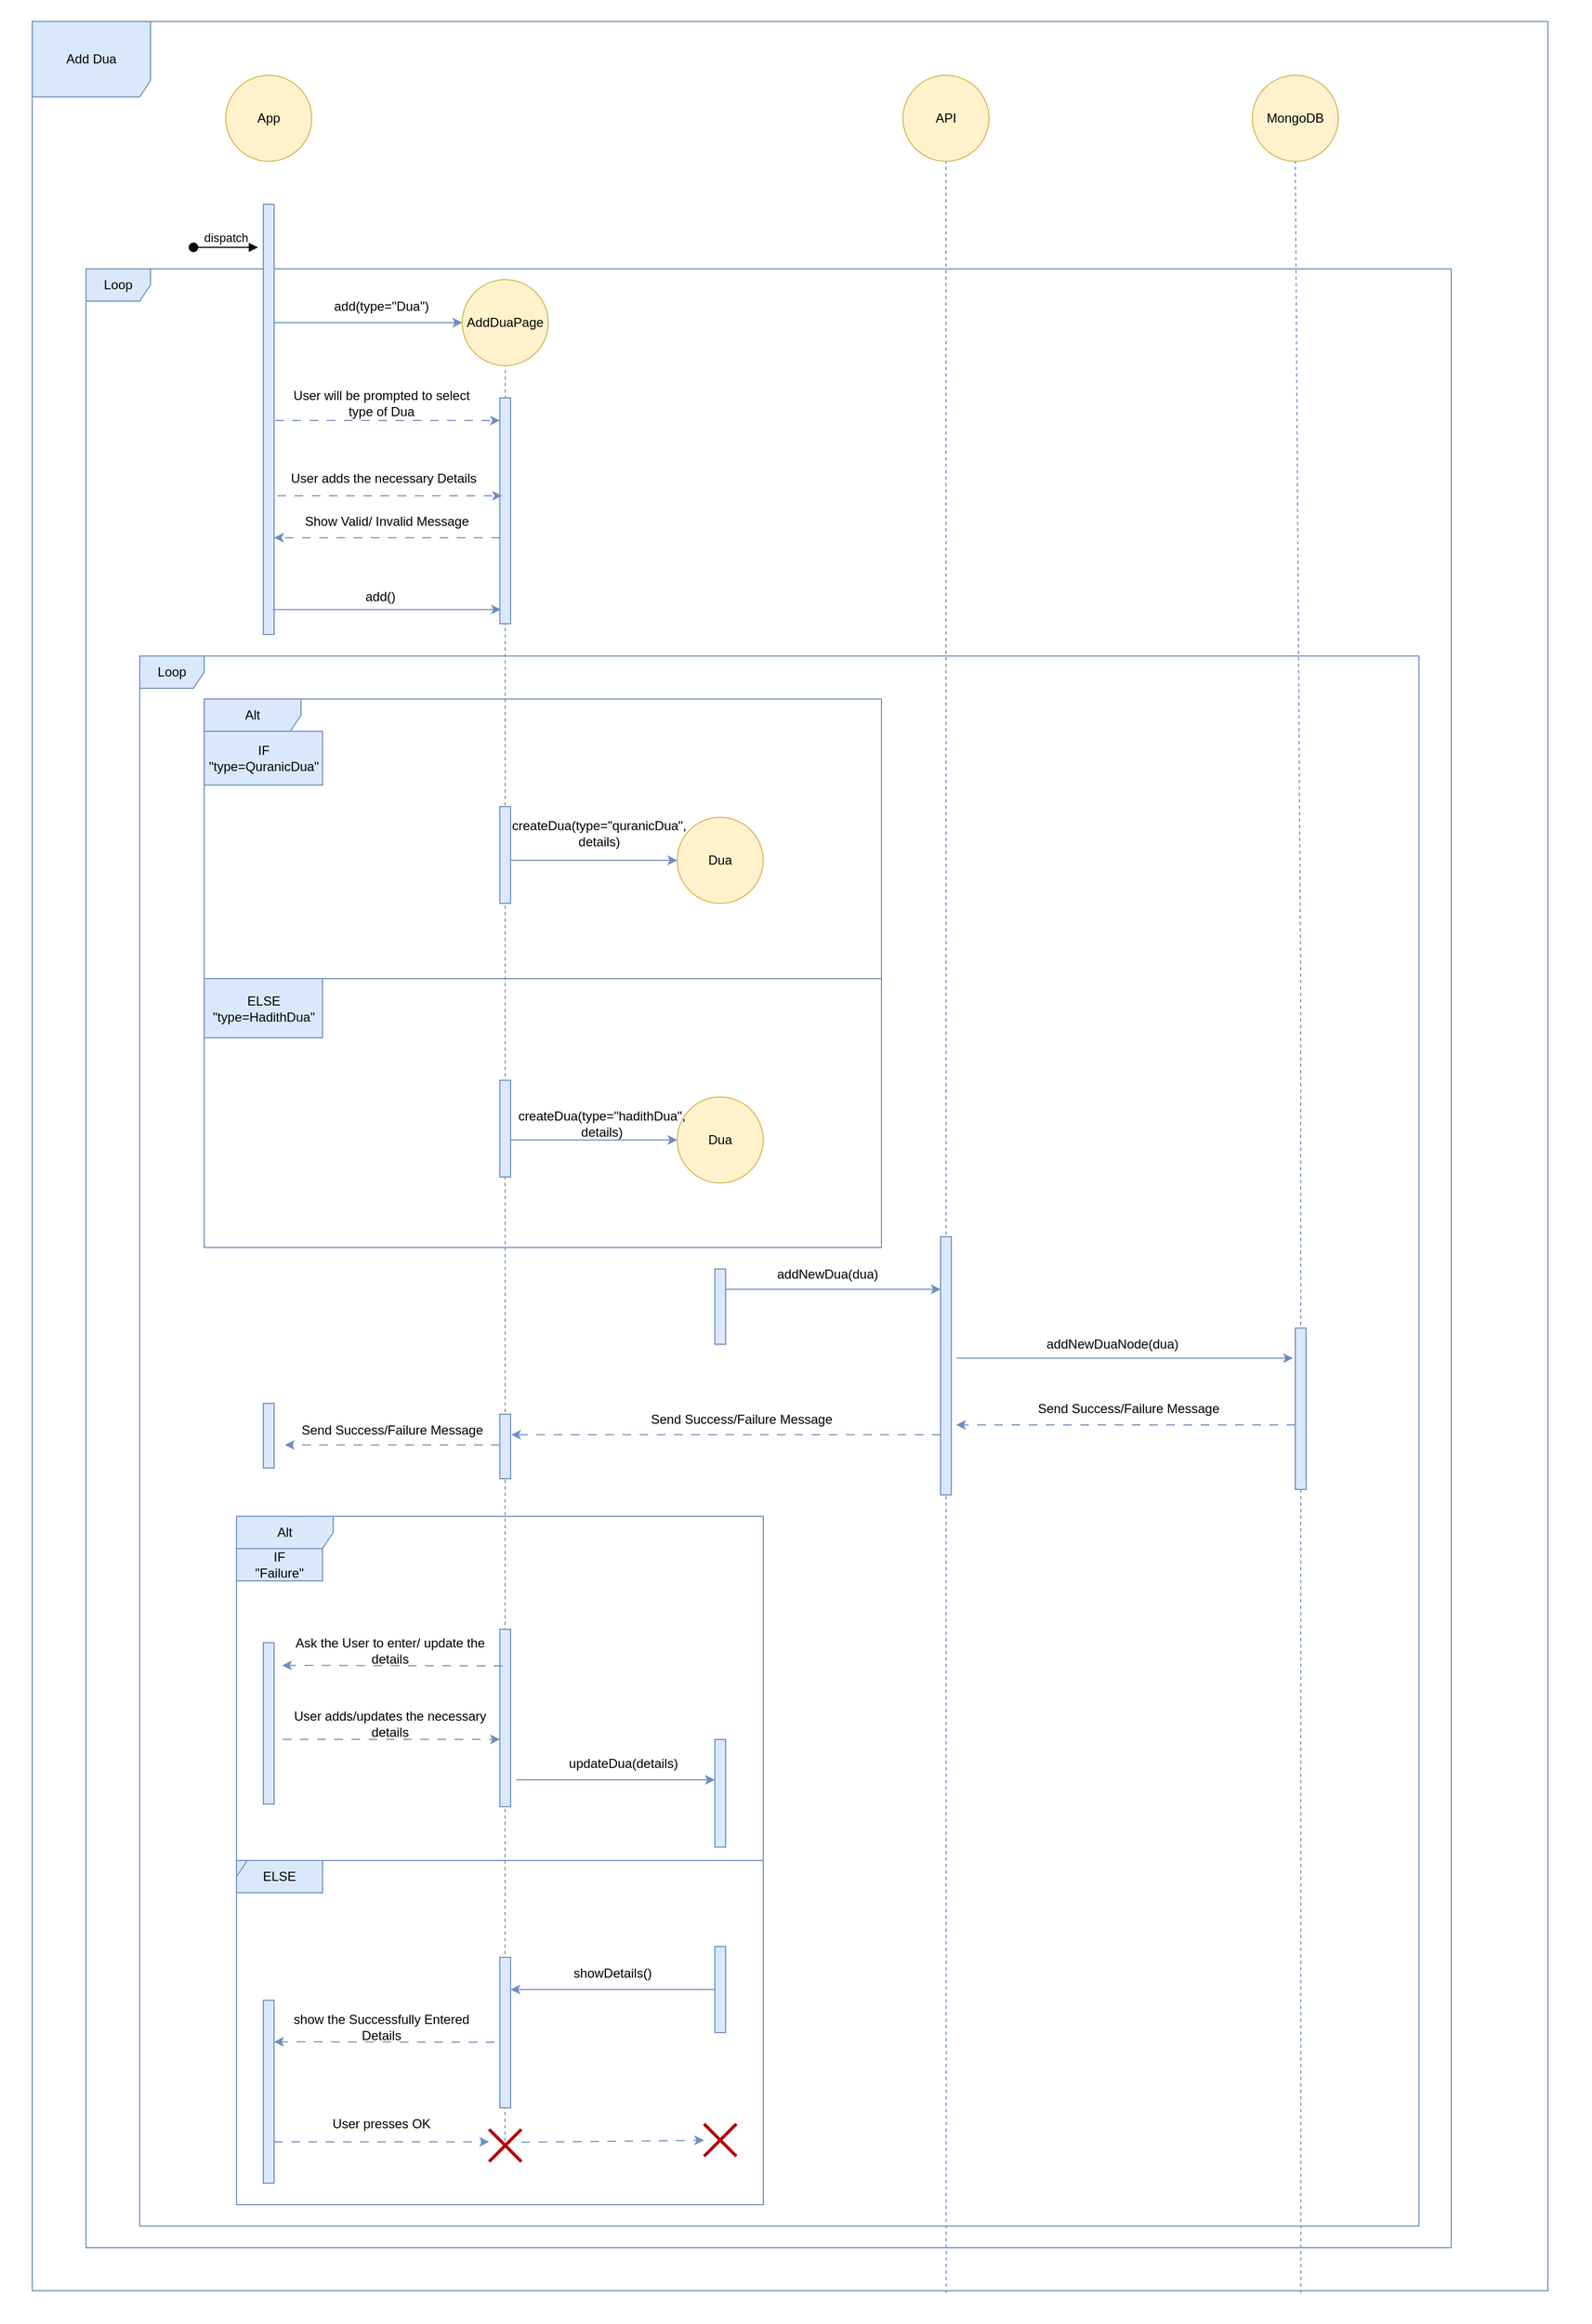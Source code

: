 <mxfile version="22.1.4" type="device">
  <diagram name="Page-1" id="2YBvvXClWsGukQMizWep">
    <mxGraphModel dx="4350" dy="2803" grid="1" gridSize="10" guides="1" tooltips="1" connect="1" arrows="1" fold="1" page="1" pageScale="1" pageWidth="850" pageHeight="1100" math="0" shadow="0">
      <root>
        <mxCell id="0" />
        <mxCell id="1" parent="0" />
        <mxCell id="ZtMZNj4k6sN_AE68zlNE-110" value="" style="endArrow=none;dashed=1;html=1;rounded=0;entryX=0.5;entryY=1;entryDx=0;entryDy=0;fillColor=#dae8fc;strokeColor=#6c8ebf;exitX=0.156;exitY=1.002;exitDx=0;exitDy=0;exitPerimeter=0;" edge="1" parent="1" source="ZtMZNj4k6sN_AE68zlNE-77" target="PTGc_cxeWPIYV6TBkI2--2">
          <mxGeometry width="50" height="50" relative="1" as="geometry">
            <mxPoint x="710" y="2092" as="sourcePoint" />
            <mxPoint x="710" y="110" as="targetPoint" />
            <Array as="points" />
          </mxGeometry>
        </mxCell>
        <mxCell id="ZtMZNj4k6sN_AE68zlNE-72" value="" style="endArrow=none;dashed=1;html=1;rounded=0;entryX=0.5;entryY=1;entryDx=0;entryDy=0;fillColor=#dae8fc;strokeColor=#6c8ebf;exitX=0.513;exitY=0.624;exitDx=0;exitDy=0;exitPerimeter=0;" edge="1" parent="1" source="ZtMZNj4k6sN_AE68zlNE-69" target="ZtMZNj4k6sN_AE68zlNE-96">
          <mxGeometry width="50" height="50" relative="1" as="geometry">
            <mxPoint x="300" y="1957" as="sourcePoint" />
            <mxPoint x="490" y="1200.02" as="targetPoint" />
            <Array as="points" />
          </mxGeometry>
        </mxCell>
        <mxCell id="ZtMZNj4k6sN_AE68zlNE-79" value="" style="rounded=0;whiteSpace=wrap;html=1;strokeColor=none;" vertex="1" parent="1">
          <mxGeometry x="-180" y="-50" width="1480" height="2160" as="geometry" />
        </mxCell>
        <mxCell id="ZtMZNj4k6sN_AE68zlNE-73" value="" style="endArrow=none;dashed=1;html=1;rounded=0;entryX=0.5;entryY=1;entryDx=0;entryDy=0;fillColor=#dae8fc;strokeColor=#6c8ebf;exitX=0.603;exitY=1.001;exitDx=0;exitDy=0;exitPerimeter=0;" edge="1" parent="1" source="ZtMZNj4k6sN_AE68zlNE-77" target="PTGc_cxeWPIYV6TBkI2--3">
          <mxGeometry width="50" height="50" relative="1" as="geometry">
            <mxPoint x="700" y="1614.167" as="sourcePoint" />
            <mxPoint x="500" y="490" as="targetPoint" />
            <Array as="points" />
          </mxGeometry>
        </mxCell>
        <mxCell id="ZtMZNj4k6sN_AE68zlNE-76" value="" style="endArrow=none;dashed=1;html=1;rounded=0;entryX=0.5;entryY=1;entryDx=0;entryDy=0;fillColor=#dae8fc;strokeColor=#6c8ebf;exitX=0.837;exitY=1.001;exitDx=0;exitDy=0;exitPerimeter=0;" edge="1" parent="1" source="ZtMZNj4k6sN_AE68zlNE-77" target="PTGc_cxeWPIYV6TBkI2--5">
          <mxGeometry width="50" height="50" relative="1" as="geometry">
            <mxPoint x="1029.6" y="1614.167" as="sourcePoint" />
            <mxPoint x="1029.6" y="100" as="targetPoint" />
            <Array as="points">
              <mxPoint x="1030" y="860" />
            </Array>
          </mxGeometry>
        </mxCell>
        <mxCell id="ZtMZNj4k6sN_AE68zlNE-71" value="" style="endArrow=none;dashed=1;html=1;rounded=0;entryX=0.5;entryY=1;entryDx=0;entryDy=0;fillColor=#dae8fc;strokeColor=#6c8ebf;exitX=0.495;exitY=0.566;exitDx=0;exitDy=0;exitPerimeter=0;" edge="1" parent="1" source="ZtMZNj4k6sN_AE68zlNE-53" target="ZtMZNj4k6sN_AE68zlNE-3">
          <mxGeometry width="50" height="50" relative="1" as="geometry">
            <mxPoint x="80" y="1573.243" as="sourcePoint" />
            <mxPoint x="80.5" y="109.99" as="targetPoint" />
            <Array as="points" />
          </mxGeometry>
        </mxCell>
        <mxCell id="PTGc_cxeWPIYV6TBkI2--2" value="App" style="ellipse;whiteSpace=wrap;html=1;aspect=fixed;fillColor=#fff2cc;strokeColor=#d6b656;" parent="1" vertex="1">
          <mxGeometry x="30" y="20" width="80" height="80" as="geometry" />
        </mxCell>
        <mxCell id="PTGc_cxeWPIYV6TBkI2--3" value="&lt;div&gt;API&lt;/div&gt;" style="ellipse;whiteSpace=wrap;html=1;aspect=fixed;fillColor=#fff2cc;strokeColor=#d6b656;" parent="1" vertex="1">
          <mxGeometry x="660" y="20" width="80" height="80" as="geometry" />
        </mxCell>
        <mxCell id="PTGc_cxeWPIYV6TBkI2--5" value="&lt;div&gt;MongoDB&lt;/div&gt;" style="ellipse;whiteSpace=wrap;html=1;aspect=fixed;fillColor=#fff2cc;strokeColor=#d6b656;" parent="1" vertex="1">
          <mxGeometry x="985" y="20" width="80" height="80" as="geometry" />
        </mxCell>
        <mxCell id="PTGc_cxeWPIYV6TBkI2--6" value="" style="endArrow=classic;html=1;rounded=0;fillColor=#dae8fc;strokeColor=#6c8ebf;entryX=0;entryY=0.5;entryDx=0;entryDy=0;" parent="1" target="ZtMZNj4k6sN_AE68zlNE-3" edge="1">
          <mxGeometry width="50" height="50" relative="1" as="geometry">
            <mxPoint x="75" y="250" as="sourcePoint" />
            <mxPoint x="200.541" y="250" as="targetPoint" />
          </mxGeometry>
        </mxCell>
        <mxCell id="PTGc_cxeWPIYV6TBkI2--19" value="Loop" style="shape=umlFrame;whiteSpace=wrap;html=1;pointerEvents=0;fillColor=#dae8fc;strokeColor=#6c8ebf;" parent="1" vertex="1">
          <mxGeometry x="-100" y="200" width="1270" height="1840" as="geometry" />
        </mxCell>
        <mxCell id="PTGc_cxeWPIYV6TBkI2--29" value="" style="html=1;points=[[0,0,0,0,5],[0,1,0,0,-5],[1,0,0,0,5],[1,1,0,0,-5]];perimeter=orthogonalPerimeter;outlineConnect=0;targetShapes=umlLifeline;portConstraint=eastwest;newEdgeStyle={&quot;curved&quot;:0,&quot;rounded&quot;:0};fillColor=#dae8fc;strokeColor=#6c8ebf;" parent="1" vertex="1">
          <mxGeometry x="65" y="140" width="10" height="400" as="geometry" />
        </mxCell>
        <mxCell id="ZtMZNj4k6sN_AE68zlNE-3" value="AddDuaPage" style="ellipse;whiteSpace=wrap;html=1;aspect=fixed;fillColor=#fff2cc;strokeColor=#d6b656;" vertex="1" parent="1">
          <mxGeometry x="250" y="210" width="80" height="80" as="geometry" />
        </mxCell>
        <mxCell id="ZtMZNj4k6sN_AE68zlNE-4" value="add()" style="text;html=1;fillColor=none;align=center;verticalAlign=middle;whiteSpace=wrap;rounded=0;" vertex="1" parent="1">
          <mxGeometry x="144.07" y="490" width="60" height="30" as="geometry" />
        </mxCell>
        <mxCell id="ZtMZNj4k6sN_AE68zlNE-10" value="" style="endArrow=classic;html=1;rounded=0;fillColor=#dae8fc;strokeColor=#6c8ebf;exitX=1.1;exitY=0.555;exitDx=0;exitDy=0;exitPerimeter=0;dashed=1;dashPattern=8 8;" edge="1" parent="1">
          <mxGeometry width="50" height="50" relative="1" as="geometry">
            <mxPoint x="76" y="340.95" as="sourcePoint" />
            <mxPoint x="285" y="340.95" as="targetPoint" />
          </mxGeometry>
        </mxCell>
        <mxCell id="ZtMZNj4k6sN_AE68zlNE-11" value="User will be prompted to select type of Dua" style="text;html=1;fillColor=none;align=center;verticalAlign=middle;whiteSpace=wrap;rounded=0;" vertex="1" parent="1">
          <mxGeometry x="80" y="310" width="190" height="30" as="geometry" />
        </mxCell>
        <mxCell id="ZtMZNj4k6sN_AE68zlNE-12" value="" style="endArrow=classic;html=1;rounded=0;fillColor=#dae8fc;strokeColor=#6c8ebf;dashed=1;dashPattern=8 8;" edge="1" parent="1">
          <mxGeometry width="50" height="50" relative="1" as="geometry">
            <mxPoint x="285" y="450" as="sourcePoint" />
            <mxPoint x="75" y="450" as="targetPoint" />
          </mxGeometry>
        </mxCell>
        <mxCell id="ZtMZNj4k6sN_AE68zlNE-13" value="Show Valid/ Invalid Message" style="text;html=1;fillColor=none;align=center;verticalAlign=middle;whiteSpace=wrap;rounded=0;" vertex="1" parent="1">
          <mxGeometry x="85" y="420" width="190" height="30" as="geometry" />
        </mxCell>
        <mxCell id="ZtMZNj4k6sN_AE68zlNE-14" value="" style="endArrow=classic;html=1;rounded=0;fillColor=#dae8fc;strokeColor=#6c8ebf;entryX=0.187;entryY=0.545;entryDx=0;entryDy=0;entryPerimeter=0;" edge="1" parent="1">
          <mxGeometry width="50" height="50" relative="1" as="geometry">
            <mxPoint x="74.07" y="516.7" as="sourcePoint" />
            <mxPoint x="285.94" y="516.7" as="targetPoint" />
          </mxGeometry>
        </mxCell>
        <mxCell id="ZtMZNj4k6sN_AE68zlNE-15" value="add(type=&quot;Dua&quot;)" style="text;html=1;fillColor=none;align=center;verticalAlign=middle;whiteSpace=wrap;rounded=0;" vertex="1" parent="1">
          <mxGeometry x="145" y="220" width="60" height="30" as="geometry" />
        </mxCell>
        <mxCell id="ZtMZNj4k6sN_AE68zlNE-19" value="" style="html=1;points=[[0,0,0,0,5],[0,1,0,0,-5],[1,0,0,0,5],[1,1,0,0,-5]];perimeter=orthogonalPerimeter;outlineConnect=0;targetShapes=umlLifeline;portConstraint=eastwest;newEdgeStyle={&quot;curved&quot;:0,&quot;rounded&quot;:0};fillColor=#dae8fc;strokeColor=#6c8ebf;" vertex="1" parent="1">
          <mxGeometry x="485" y="1130" width="10" height="70" as="geometry" />
        </mxCell>
        <mxCell id="ZtMZNj4k6sN_AE68zlNE-20" value="" style="html=1;points=[[0,0,0,0,5],[0,1,0,0,-5],[1,0,0,0,5],[1,1,0,0,-5]];perimeter=orthogonalPerimeter;outlineConnect=0;targetShapes=umlLifeline;portConstraint=eastwest;newEdgeStyle={&quot;curved&quot;:0,&quot;rounded&quot;:0};fillColor=#dae8fc;strokeColor=#6c8ebf;" vertex="1" parent="1">
          <mxGeometry x="695" y="1100" width="10" height="240" as="geometry" />
        </mxCell>
        <mxCell id="ZtMZNj4k6sN_AE68zlNE-21" value="addNewDua(dua)" style="text;html=1;fillColor=none;align=center;verticalAlign=middle;whiteSpace=wrap;rounded=0;" vertex="1" parent="1">
          <mxGeometry x="560" y="1120" width="60" height="30" as="geometry" />
        </mxCell>
        <mxCell id="ZtMZNj4k6sN_AE68zlNE-22" value="" style="endArrow=classic;html=1;rounded=0;fillColor=#dae8fc;strokeColor=#6c8ebf;" edge="1" parent="1">
          <mxGeometry width="50" height="50" relative="1" as="geometry">
            <mxPoint x="495" y="1148.89" as="sourcePoint" />
            <mxPoint x="695" y="1148.89" as="targetPoint" />
          </mxGeometry>
        </mxCell>
        <mxCell id="ZtMZNj4k6sN_AE68zlNE-23" value="" style="html=1;points=[[0,0,0,0,5],[0,1,0,0,-5],[1,0,0,0,5],[1,1,0,0,-5]];perimeter=orthogonalPerimeter;outlineConnect=0;targetShapes=umlLifeline;portConstraint=eastwest;newEdgeStyle={&quot;curved&quot;:0,&quot;rounded&quot;:0};fillColor=#dae8fc;strokeColor=#6c8ebf;" vertex="1" parent="1">
          <mxGeometry x="1025" y="1184.86" width="10" height="150.14" as="geometry" />
        </mxCell>
        <mxCell id="ZtMZNj4k6sN_AE68zlNE-24" value="addNewDuaNode(dua)" style="text;html=1;fillColor=none;align=center;verticalAlign=middle;whiteSpace=wrap;rounded=0;" vertex="1" parent="1">
          <mxGeometry x="825" y="1185" width="60" height="30" as="geometry" />
        </mxCell>
        <mxCell id="ZtMZNj4k6sN_AE68zlNE-25" value="" style="endArrow=classic;html=1;rounded=0;fillColor=#dae8fc;strokeColor=#6c8ebf;entryX=-0.225;entryY=0.187;entryDx=0;entryDy=0;entryPerimeter=0;" edge="1" parent="1" target="ZtMZNj4k6sN_AE68zlNE-23">
          <mxGeometry width="50" height="50" relative="1" as="geometry">
            <mxPoint x="710" y="1212.936" as="sourcePoint" />
            <mxPoint x="985" y="1265" as="targetPoint" />
          </mxGeometry>
        </mxCell>
        <mxCell id="ZtMZNj4k6sN_AE68zlNE-28" value="" style="endArrow=classic;html=1;rounded=0;fillColor=#dae8fc;strokeColor=#6c8ebf;dashed=1;dashPattern=8 8;entryX=0.956;entryY=0.829;entryDx=0;entryDy=0;entryPerimeter=0;" edge="1" parent="1">
          <mxGeometry width="50" height="50" relative="1" as="geometry">
            <mxPoint x="1025" y="1275" as="sourcePoint" />
            <mxPoint x="709.56" y="1275" as="targetPoint" />
          </mxGeometry>
        </mxCell>
        <mxCell id="ZtMZNj4k6sN_AE68zlNE-29" value="Send Success/Failure Message" style="text;html=1;fillColor=none;align=center;verticalAlign=middle;whiteSpace=wrap;rounded=0;" vertex="1" parent="1">
          <mxGeometry x="775" y="1244.93" width="190" height="30" as="geometry" />
        </mxCell>
        <mxCell id="ZtMZNj4k6sN_AE68zlNE-30" value="" style="html=1;points=[[0,0,0,0,5],[0,1,0,0,-5],[1,0,0,0,5],[1,1,0,0,-5]];perimeter=orthogonalPerimeter;outlineConnect=0;targetShapes=umlLifeline;portConstraint=eastwest;newEdgeStyle={&quot;curved&quot;:0,&quot;rounded&quot;:0};fillColor=#dae8fc;strokeColor=#6c8ebf;" vertex="1" parent="1">
          <mxGeometry x="285" y="1265" width="10" height="60" as="geometry" />
        </mxCell>
        <mxCell id="ZtMZNj4k6sN_AE68zlNE-31" value="" style="endArrow=classic;html=1;rounded=0;fillColor=#dae8fc;strokeColor=#6c8ebf;dashed=1;dashPattern=8 8;entryX=1.062;entryY=0.319;entryDx=0;entryDy=0;entryPerimeter=0;" edge="1" parent="1" source="ZtMZNj4k6sN_AE68zlNE-20" target="ZtMZNj4k6sN_AE68zlNE-30">
          <mxGeometry width="50" height="50" relative="1" as="geometry">
            <mxPoint x="700" y="1284.14" as="sourcePoint" />
            <mxPoint x="305" y="1285" as="targetPoint" />
          </mxGeometry>
        </mxCell>
        <mxCell id="ZtMZNj4k6sN_AE68zlNE-32" value="Send Success/Failure Message" style="text;html=1;fillColor=none;align=center;verticalAlign=middle;whiteSpace=wrap;rounded=0;" vertex="1" parent="1">
          <mxGeometry x="415" y="1255" width="190" height="30" as="geometry" />
        </mxCell>
        <mxCell id="ZtMZNj4k6sN_AE68zlNE-33" value="" style="html=1;points=[[0,0,0,0,5],[0,1,0,0,-5],[1,0,0,0,5],[1,1,0,0,-5]];perimeter=orthogonalPerimeter;outlineConnect=0;targetShapes=umlLifeline;portConstraint=eastwest;newEdgeStyle={&quot;curved&quot;:0,&quot;rounded&quot;:0};fillColor=#dae8fc;strokeColor=#6c8ebf;" vertex="1" parent="1">
          <mxGeometry x="65" y="1477.5" width="10" height="150" as="geometry" />
        </mxCell>
        <mxCell id="ZtMZNj4k6sN_AE68zlNE-34" value="" style="endArrow=classic;html=1;rounded=0;fillColor=#dae8fc;strokeColor=#6c8ebf;dashed=1;dashPattern=8 8;entryX=0.956;entryY=0.829;entryDx=0;entryDy=0;entryPerimeter=0;" edge="1" parent="1" source="ZtMZNj4k6sN_AE68zlNE-30">
          <mxGeometry width="50" height="50" relative="1" as="geometry">
            <mxPoint x="255" y="1305" as="sourcePoint" />
            <mxPoint x="85.0" y="1293.57" as="targetPoint" />
          </mxGeometry>
        </mxCell>
        <mxCell id="ZtMZNj4k6sN_AE68zlNE-35" value="Send Success/Failure Message" style="text;html=1;fillColor=none;align=center;verticalAlign=middle;whiteSpace=wrap;rounded=0;" vertex="1" parent="1">
          <mxGeometry x="90" y="1265" width="190" height="30" as="geometry" />
        </mxCell>
        <mxCell id="ZtMZNj4k6sN_AE68zlNE-36" value="" style="html=1;points=[[0,0,0,0,5],[0,1,0,0,-5],[1,0,0,0,5],[1,1,0,0,-5]];perimeter=orthogonalPerimeter;outlineConnect=0;targetShapes=umlLifeline;portConstraint=eastwest;newEdgeStyle={&quot;curved&quot;:0,&quot;rounded&quot;:0};fillColor=#dae8fc;strokeColor=#6c8ebf;" vertex="1" parent="1">
          <mxGeometry x="65" y="1255" width="10" height="60" as="geometry" />
        </mxCell>
        <mxCell id="ZtMZNj4k6sN_AE68zlNE-37" value="" style="html=1;points=[[0,0,0,0,5],[0,1,0,0,-5],[1,0,0,0,5],[1,1,0,0,-5]];perimeter=orthogonalPerimeter;outlineConnect=0;targetShapes=umlLifeline;portConstraint=eastwest;newEdgeStyle={&quot;curved&quot;:0,&quot;rounded&quot;:0};fillColor=#dae8fc;strokeColor=#6c8ebf;" vertex="1" parent="1">
          <mxGeometry x="285" y="1465" width="10" height="165" as="geometry" />
        </mxCell>
        <mxCell id="ZtMZNj4k6sN_AE68zlNE-38" value="" style="endArrow=classic;html=1;rounded=0;fillColor=#dae8fc;strokeColor=#6c8ebf;dashed=1;dashPattern=8 8;entryX=0.956;entryY=0.829;entryDx=0;entryDy=0;entryPerimeter=0;" edge="1" parent="1">
          <mxGeometry width="50" height="50" relative="1" as="geometry">
            <mxPoint x="287.5" y="1499" as="sourcePoint" />
            <mxPoint x="82.5" y="1498.57" as="targetPoint" />
          </mxGeometry>
        </mxCell>
        <mxCell id="ZtMZNj4k6sN_AE68zlNE-39" value="Ask the User to enter/ update the details" style="text;html=1;fillColor=none;align=center;verticalAlign=middle;whiteSpace=wrap;rounded=0;" vertex="1" parent="1">
          <mxGeometry x="87.5" y="1470" width="190" height="30" as="geometry" />
        </mxCell>
        <mxCell id="ZtMZNj4k6sN_AE68zlNE-40" value="" style="endArrow=classic;html=1;rounded=0;fillColor=#dae8fc;strokeColor=#6c8ebf;exitX=1.1;exitY=0.555;exitDx=0;exitDy=0;exitPerimeter=0;dashed=1;dashPattern=8 8;" edge="1" parent="1" target="ZtMZNj4k6sN_AE68zlNE-37">
          <mxGeometry width="50" height="50" relative="1" as="geometry">
            <mxPoint x="83" y="1567.41" as="sourcePoint" />
            <mxPoint x="295" y="1565" as="targetPoint" />
          </mxGeometry>
        </mxCell>
        <mxCell id="ZtMZNj4k6sN_AE68zlNE-41" value="User adds/updates the necessary details" style="text;html=1;fillColor=none;align=center;verticalAlign=middle;whiteSpace=wrap;rounded=0;" vertex="1" parent="1">
          <mxGeometry x="87.5" y="1537.5" width="190" height="30" as="geometry" />
        </mxCell>
        <mxCell id="ZtMZNj4k6sN_AE68zlNE-42" value="" style="html=1;points=[[0,0,0,0,5],[0,1,0,0,-5],[1,0,0,0,5],[1,1,0,0,-5]];perimeter=orthogonalPerimeter;outlineConnect=0;targetShapes=umlLifeline;portConstraint=eastwest;newEdgeStyle={&quot;curved&quot;:0,&quot;rounded&quot;:0};fillColor=#dae8fc;strokeColor=#6c8ebf;" vertex="1" parent="1">
          <mxGeometry x="485" y="1567.5" width="10" height="100" as="geometry" />
        </mxCell>
        <mxCell id="ZtMZNj4k6sN_AE68zlNE-43" value="updateDua(details)" style="text;html=1;fillColor=none;align=center;verticalAlign=middle;whiteSpace=wrap;rounded=0;" vertex="1" parent="1">
          <mxGeometry x="370" y="1575" width="60" height="30" as="geometry" />
        </mxCell>
        <mxCell id="ZtMZNj4k6sN_AE68zlNE-44" value="" style="endArrow=classic;html=1;rounded=0;fillColor=#dae8fc;strokeColor=#6c8ebf;" edge="1" parent="1" target="ZtMZNj4k6sN_AE68zlNE-42">
          <mxGeometry width="50" height="50" relative="1" as="geometry">
            <mxPoint x="300" y="1605" as="sourcePoint" />
            <mxPoint x="455" y="1605" as="targetPoint" />
          </mxGeometry>
        </mxCell>
        <mxCell id="ZtMZNj4k6sN_AE68zlNE-45" value="Loop" style="shape=umlFrame;whiteSpace=wrap;html=1;pointerEvents=0;fillColor=#dae8fc;strokeColor=#6c8ebf;" vertex="1" parent="1">
          <mxGeometry x="-50" y="560" width="1190" height="1460" as="geometry" />
        </mxCell>
        <mxCell id="ZtMZNj4k6sN_AE68zlNE-46" value="Alt" style="shape=umlFrame;whiteSpace=wrap;html=1;pointerEvents=0;fillColor=#dae8fc;strokeColor=#6c8ebf;width=90;height=30;" vertex="1" parent="1">
          <mxGeometry x="40" y="1360" width="490" height="320" as="geometry" />
        </mxCell>
        <mxCell id="ZtMZNj4k6sN_AE68zlNE-49" value="" style="group" vertex="1" connectable="0" parent="1">
          <mxGeometry x="40" y="1680" width="80" height="30" as="geometry" />
        </mxCell>
        <mxCell id="ZtMZNj4k6sN_AE68zlNE-47" value="" style="rounded=0;whiteSpace=wrap;html=1;fillColor=#dae8fc;strokeColor=#6c8ebf;" vertex="1" parent="ZtMZNj4k6sN_AE68zlNE-49">
          <mxGeometry width="80" height="30" as="geometry" />
        </mxCell>
        <mxCell id="ZtMZNj4k6sN_AE68zlNE-48" value="ELSE" style="text;html=1;strokeColor=none;fillColor=none;align=center;verticalAlign=middle;whiteSpace=wrap;rounded=0;" vertex="1" parent="ZtMZNj4k6sN_AE68zlNE-49">
          <mxGeometry x="10" width="60" height="30" as="geometry" />
        </mxCell>
        <mxCell id="ZtMZNj4k6sN_AE68zlNE-52" value="" style="shape=umlFrame;whiteSpace=wrap;html=1;pointerEvents=0;fillColor=#dae8fc;strokeColor=#6c8ebf;width=10;height=15;" vertex="1" parent="1">
          <mxGeometry x="40" y="1680" width="490" height="320" as="geometry" />
        </mxCell>
        <mxCell id="ZtMZNj4k6sN_AE68zlNE-53" value="" style="shape=umlDestroy;whiteSpace=wrap;html=1;strokeWidth=3;targetShapes=umlLifeline;fillColor=#e51400;strokeColor=#B20000;fontColor=#ffffff;" vertex="1" parent="1">
          <mxGeometry x="275" y="1930" width="30" height="30" as="geometry" />
        </mxCell>
        <mxCell id="ZtMZNj4k6sN_AE68zlNE-54" value="" style="html=1;points=[[0,0,0,0,5],[0,1,0,0,-5],[1,0,0,0,5],[1,1,0,0,-5]];perimeter=orthogonalPerimeter;outlineConnect=0;targetShapes=umlLifeline;portConstraint=eastwest;newEdgeStyle={&quot;curved&quot;:0,&quot;rounded&quot;:0};fillColor=#dae8fc;strokeColor=#6c8ebf;" vertex="1" parent="1">
          <mxGeometry x="485" y="1760" width="10" height="80" as="geometry" />
        </mxCell>
        <mxCell id="ZtMZNj4k6sN_AE68zlNE-55" value="" style="html=1;points=[[0,0,0,0,5],[0,1,0,0,-5],[1,0,0,0,5],[1,1,0,0,-5]];perimeter=orthogonalPerimeter;outlineConnect=0;targetShapes=umlLifeline;portConstraint=eastwest;newEdgeStyle={&quot;curved&quot;:0,&quot;rounded&quot;:0};fillColor=#dae8fc;strokeColor=#6c8ebf;" vertex="1" parent="1">
          <mxGeometry x="65" y="1810" width="10" height="170" as="geometry" />
        </mxCell>
        <mxCell id="ZtMZNj4k6sN_AE68zlNE-56" value="" style="endArrow=classic;html=1;rounded=0;fillColor=#dae8fc;strokeColor=#6c8ebf;" edge="1" parent="1" source="ZtMZNj4k6sN_AE68zlNE-54" target="ZtMZNj4k6sN_AE68zlNE-62">
          <mxGeometry width="50" height="50" relative="1" as="geometry">
            <mxPoint x="375" y="1779" as="sourcePoint" />
            <mxPoint x="170.0" y="1778.57" as="targetPoint" />
          </mxGeometry>
        </mxCell>
        <mxCell id="ZtMZNj4k6sN_AE68zlNE-57" value="showDetails()" style="text;html=1;fillColor=none;align=center;verticalAlign=middle;whiteSpace=wrap;rounded=0;" vertex="1" parent="1">
          <mxGeometry x="295" y="1770" width="190" height="30" as="geometry" />
        </mxCell>
        <mxCell id="ZtMZNj4k6sN_AE68zlNE-58" value="" style="group" vertex="1" connectable="0" parent="1">
          <mxGeometry x="40" y="1390" width="80" height="30" as="geometry" />
        </mxCell>
        <mxCell id="ZtMZNj4k6sN_AE68zlNE-59" value="" style="rounded=0;whiteSpace=wrap;html=1;fillColor=#dae8fc;strokeColor=#6c8ebf;" vertex="1" parent="ZtMZNj4k6sN_AE68zlNE-58">
          <mxGeometry width="80" height="30" as="geometry" />
        </mxCell>
        <mxCell id="ZtMZNj4k6sN_AE68zlNE-60" value="IF &quot;Failure&quot;" style="text;html=1;strokeColor=none;fillColor=none;align=center;verticalAlign=middle;whiteSpace=wrap;rounded=0;" vertex="1" parent="ZtMZNj4k6sN_AE68zlNE-58">
          <mxGeometry x="10" width="60" height="30" as="geometry" />
        </mxCell>
        <mxCell id="ZtMZNj4k6sN_AE68zlNE-62" value="" style="html=1;points=[[0,0,0,0,5],[0,1,0,0,-5],[1,0,0,0,5],[1,1,0,0,-5]];perimeter=orthogonalPerimeter;outlineConnect=0;targetShapes=umlLifeline;portConstraint=eastwest;newEdgeStyle={&quot;curved&quot;:0,&quot;rounded&quot;:0};fillColor=#dae8fc;strokeColor=#6c8ebf;" vertex="1" parent="1">
          <mxGeometry x="285" y="1770" width="10" height="140" as="geometry" />
        </mxCell>
        <mxCell id="ZtMZNj4k6sN_AE68zlNE-64" value="" style="endArrow=classic;html=1;rounded=0;fillColor=#dae8fc;strokeColor=#6c8ebf;dashed=1;dashPattern=8 8;entryX=0.956;entryY=0.829;entryDx=0;entryDy=0;entryPerimeter=0;" edge="1" parent="1">
          <mxGeometry width="50" height="50" relative="1" as="geometry">
            <mxPoint x="280" y="1849" as="sourcePoint" />
            <mxPoint x="75.0" y="1848.57" as="targetPoint" />
          </mxGeometry>
        </mxCell>
        <mxCell id="ZtMZNj4k6sN_AE68zlNE-65" value="show the Successfully Entered Details" style="text;html=1;fillColor=none;align=center;verticalAlign=middle;whiteSpace=wrap;rounded=0;" vertex="1" parent="1">
          <mxGeometry x="80" y="1820" width="190" height="30" as="geometry" />
        </mxCell>
        <mxCell id="ZtMZNj4k6sN_AE68zlNE-66" value="" style="endArrow=classic;html=1;rounded=0;fillColor=#dae8fc;strokeColor=#6c8ebf;dashed=1;dashPattern=8 8;" edge="1" parent="1" source="ZtMZNj4k6sN_AE68zlNE-55" target="ZtMZNj4k6sN_AE68zlNE-53">
          <mxGeometry width="50" height="50" relative="1" as="geometry">
            <mxPoint x="315" y="1970" as="sourcePoint" />
            <mxPoint x="110.0" y="1968.57" as="targetPoint" />
          </mxGeometry>
        </mxCell>
        <mxCell id="ZtMZNj4k6sN_AE68zlNE-68" value="User presses OK" style="text;html=1;fillColor=none;align=center;verticalAlign=middle;whiteSpace=wrap;rounded=0;" vertex="1" parent="1">
          <mxGeometry x="80" y="1910" width="190" height="30" as="geometry" />
        </mxCell>
        <mxCell id="ZtMZNj4k6sN_AE68zlNE-69" value="" style="shape=umlDestroy;whiteSpace=wrap;html=1;strokeWidth=3;targetShapes=umlLifeline;fillColor=#e51400;strokeColor=#B20000;fontColor=#ffffff;" vertex="1" parent="1">
          <mxGeometry x="475" y="1925" width="30" height="30" as="geometry" />
        </mxCell>
        <mxCell id="ZtMZNj4k6sN_AE68zlNE-70" value="" style="endArrow=classic;html=1;rounded=0;fillColor=#dae8fc;strokeColor=#6c8ebf;dashed=1;dashPattern=8 8;" edge="1" target="ZtMZNj4k6sN_AE68zlNE-69" parent="1">
          <mxGeometry width="50" height="50" relative="1" as="geometry">
            <mxPoint x="305" y="1942" as="sourcePoint" />
            <mxPoint x="340.0" y="1968.57" as="targetPoint" />
          </mxGeometry>
        </mxCell>
        <mxCell id="ZtMZNj4k6sN_AE68zlNE-77" value="Add Dua" style="shape=umlFrame;whiteSpace=wrap;html=1;pointerEvents=0;fillColor=#dae8fc;strokeColor=#6c8ebf;width=110;height=70;" vertex="1" parent="1">
          <mxGeometry x="-150" y="-30" width="1410" height="2110" as="geometry" />
        </mxCell>
        <mxCell id="ZtMZNj4k6sN_AE68zlNE-78" value="dispatch" style="html=1;verticalAlign=bottom;startArrow=oval;startFill=1;endArrow=block;startSize=8;curved=0;rounded=0;" edge="1" parent="1">
          <mxGeometry width="60" relative="1" as="geometry">
            <mxPoint y="180" as="sourcePoint" />
            <mxPoint x="60" y="180" as="targetPoint" />
          </mxGeometry>
        </mxCell>
        <mxCell id="ZtMZNj4k6sN_AE68zlNE-80" value="" style="html=1;points=[[0,0,0,0,5],[0,1,0,0,-5],[1,0,0,0,5],[1,1,0,0,-5]];perimeter=orthogonalPerimeter;outlineConnect=0;targetShapes=umlLifeline;portConstraint=eastwest;newEdgeStyle={&quot;curved&quot;:0,&quot;rounded&quot;:0};fillColor=#dae8fc;strokeColor=#6c8ebf;" vertex="1" parent="1">
          <mxGeometry x="285" y="320" width="10" height="210" as="geometry" />
        </mxCell>
        <mxCell id="ZtMZNj4k6sN_AE68zlNE-86" value="" style="endArrow=classic;html=1;rounded=0;fillColor=#dae8fc;strokeColor=#6c8ebf;exitX=1.1;exitY=0.555;exitDx=0;exitDy=0;exitPerimeter=0;dashed=1;dashPattern=8 8;" edge="1" parent="1">
          <mxGeometry width="50" height="50" relative="1" as="geometry">
            <mxPoint x="78" y="410.95" as="sourcePoint" />
            <mxPoint x="287" y="410.95" as="targetPoint" />
          </mxGeometry>
        </mxCell>
        <mxCell id="ZtMZNj4k6sN_AE68zlNE-87" value="User adds the necessary Details" style="text;html=1;fillColor=none;align=center;verticalAlign=middle;whiteSpace=wrap;rounded=0;" vertex="1" parent="1">
          <mxGeometry x="82" y="380" width="190" height="30" as="geometry" />
        </mxCell>
        <mxCell id="ZtMZNj4k6sN_AE68zlNE-88" value="Alt" style="shape=umlFrame;whiteSpace=wrap;html=1;pointerEvents=0;fillColor=#dae8fc;strokeColor=#6c8ebf;width=90;height=30;" vertex="1" parent="1">
          <mxGeometry x="10" y="600" width="630" height="260" as="geometry" />
        </mxCell>
        <mxCell id="ZtMZNj4k6sN_AE68zlNE-89" value="" style="shape=umlFrame;whiteSpace=wrap;html=1;pointerEvents=0;fillColor=#dae8fc;strokeColor=#6c8ebf;width=10;height=15;" vertex="1" parent="1">
          <mxGeometry x="10" y="860" width="630" height="250" as="geometry" />
        </mxCell>
        <mxCell id="ZtMZNj4k6sN_AE68zlNE-90" value="" style="group" vertex="1" connectable="0" parent="1">
          <mxGeometry x="10" y="630" width="110" height="50" as="geometry" />
        </mxCell>
        <mxCell id="ZtMZNj4k6sN_AE68zlNE-91" value="" style="rounded=0;whiteSpace=wrap;html=1;fillColor=#dae8fc;strokeColor=#6c8ebf;" vertex="1" parent="ZtMZNj4k6sN_AE68zlNE-90">
          <mxGeometry width="110" height="50" as="geometry" />
        </mxCell>
        <mxCell id="ZtMZNj4k6sN_AE68zlNE-92" value="IF &quot;type=QuranicDua&quot;" style="text;html=1;strokeColor=none;fillColor=none;align=center;verticalAlign=middle;whiteSpace=wrap;rounded=0;" vertex="1" parent="ZtMZNj4k6sN_AE68zlNE-90">
          <mxGeometry x="13.75" width="82.5" height="50" as="geometry" />
        </mxCell>
        <mxCell id="ZtMZNj4k6sN_AE68zlNE-93" value="" style="group" vertex="1" connectable="0" parent="1">
          <mxGeometry x="10" y="860" width="110" height="55" as="geometry" />
        </mxCell>
        <mxCell id="ZtMZNj4k6sN_AE68zlNE-94" value="" style="rounded=0;whiteSpace=wrap;html=1;fillColor=#dae8fc;strokeColor=#6c8ebf;" vertex="1" parent="ZtMZNj4k6sN_AE68zlNE-93">
          <mxGeometry width="110" height="55" as="geometry" />
        </mxCell>
        <mxCell id="ZtMZNj4k6sN_AE68zlNE-95" value="ELSE &quot;type=HadithDua&quot;" style="text;html=1;strokeColor=none;fillColor=none;align=center;verticalAlign=middle;whiteSpace=wrap;rounded=0;" vertex="1" parent="ZtMZNj4k6sN_AE68zlNE-93">
          <mxGeometry x="13.75" width="82.5" height="55" as="geometry" />
        </mxCell>
        <mxCell id="ZtMZNj4k6sN_AE68zlNE-96" value="Dua" style="ellipse;whiteSpace=wrap;html=1;aspect=fixed;fillColor=#fff2cc;strokeColor=#d6b656;" vertex="1" parent="1">
          <mxGeometry x="450" y="710" width="80" height="80" as="geometry" />
        </mxCell>
        <mxCell id="ZtMZNj4k6sN_AE68zlNE-99" value="" style="endArrow=classic;html=1;rounded=0;fillColor=#dae8fc;strokeColor=#6c8ebf;entryX=0;entryY=0.5;entryDx=0;entryDy=0;" edge="1" parent="1" source="ZtMZNj4k6sN_AE68zlNE-108" target="ZtMZNj4k6sN_AE68zlNE-96">
          <mxGeometry width="50" height="50" relative="1" as="geometry">
            <mxPoint x="75" y="749.47" as="sourcePoint" />
            <mxPoint x="250" y="749.47" as="targetPoint" />
          </mxGeometry>
        </mxCell>
        <mxCell id="ZtMZNj4k6sN_AE68zlNE-100" value="createDua(type=&quot;quranicDua&quot;, details)" style="text;html=1;fillColor=none;align=center;verticalAlign=middle;whiteSpace=wrap;rounded=0;" vertex="1" parent="1">
          <mxGeometry x="340" y="690" width="75" height="70" as="geometry" />
        </mxCell>
        <mxCell id="ZtMZNj4k6sN_AE68zlNE-101" value="Dua" style="ellipse;whiteSpace=wrap;html=1;aspect=fixed;fillColor=#fff2cc;strokeColor=#d6b656;" vertex="1" parent="1">
          <mxGeometry x="450" y="970" width="80" height="80" as="geometry" />
        </mxCell>
        <mxCell id="ZtMZNj4k6sN_AE68zlNE-103" value="" style="endArrow=classic;html=1;rounded=0;fillColor=#dae8fc;strokeColor=#6c8ebf;entryX=0;entryY=0.5;entryDx=0;entryDy=0;" edge="1" parent="1" source="ZtMZNj4k6sN_AE68zlNE-109" target="ZtMZNj4k6sN_AE68zlNE-101">
          <mxGeometry width="50" height="50" relative="1" as="geometry">
            <mxPoint x="75" y="1014.44" as="sourcePoint" />
            <mxPoint x="250" y="1014.44" as="targetPoint" />
          </mxGeometry>
        </mxCell>
        <mxCell id="ZtMZNj4k6sN_AE68zlNE-104" value="createDua(type=&quot;hadithDua&quot;, details)" style="text;html=1;fillColor=none;align=center;verticalAlign=middle;whiteSpace=wrap;rounded=0;" vertex="1" parent="1">
          <mxGeometry x="360" y="980" width="40" height="30" as="geometry" />
        </mxCell>
        <mxCell id="ZtMZNj4k6sN_AE68zlNE-108" value="" style="html=1;points=[[0,0,0,0,5],[0,1,0,0,-5],[1,0,0,0,5],[1,1,0,0,-5]];perimeter=orthogonalPerimeter;outlineConnect=0;targetShapes=umlLifeline;portConstraint=eastwest;newEdgeStyle={&quot;curved&quot;:0,&quot;rounded&quot;:0};fillColor=#dae8fc;strokeColor=#6c8ebf;" vertex="1" parent="1">
          <mxGeometry x="285" y="700" width="10" height="90" as="geometry" />
        </mxCell>
        <mxCell id="ZtMZNj4k6sN_AE68zlNE-109" value="" style="html=1;points=[[0,0,0,0,5],[0,1,0,0,-5],[1,0,0,0,5],[1,1,0,0,-5]];perimeter=orthogonalPerimeter;outlineConnect=0;targetShapes=umlLifeline;portConstraint=eastwest;newEdgeStyle={&quot;curved&quot;:0,&quot;rounded&quot;:0};fillColor=#dae8fc;strokeColor=#6c8ebf;" vertex="1" parent="1">
          <mxGeometry x="285" y="954.44" width="10" height="90" as="geometry" />
        </mxCell>
      </root>
    </mxGraphModel>
  </diagram>
</mxfile>
